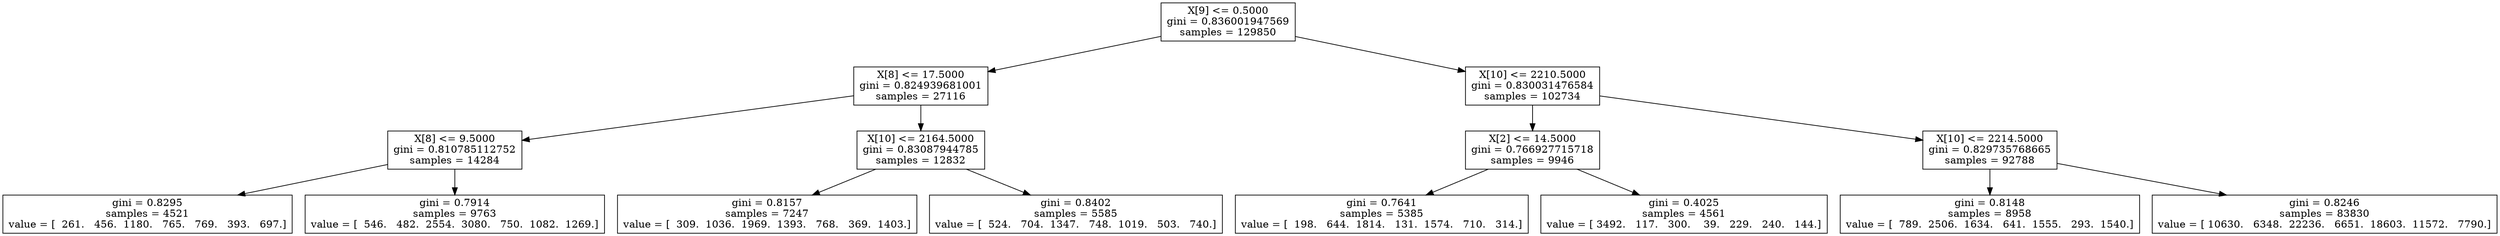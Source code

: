 digraph Tree {
0 [label="X[9] <= 0.5000\ngini = 0.836001947569\nsamples = 129850", shape="box"] ;
1 [label="X[8] <= 17.5000\ngini = 0.824939681001\nsamples = 27116", shape="box"] ;
0 -> 1 ;
2 [label="X[8] <= 9.5000\ngini = 0.810785112752\nsamples = 14284", shape="box"] ;
1 -> 2 ;
3 [label="gini = 0.8295\nsamples = 4521\nvalue = [  261.   456.  1180.   765.   769.   393.   697.]", shape="box"] ;
2 -> 3 ;
4 [label="gini = 0.7914\nsamples = 9763\nvalue = [  546.   482.  2554.  3080.   750.  1082.  1269.]", shape="box"] ;
2 -> 4 ;
5 [label="X[10] <= 2164.5000\ngini = 0.83087944785\nsamples = 12832", shape="box"] ;
1 -> 5 ;
6 [label="gini = 0.8157\nsamples = 7247\nvalue = [  309.  1036.  1969.  1393.   768.   369.  1403.]", shape="box"] ;
5 -> 6 ;
7 [label="gini = 0.8402\nsamples = 5585\nvalue = [  524.   704.  1347.   748.  1019.   503.   740.]", shape="box"] ;
5 -> 7 ;
8 [label="X[10] <= 2210.5000\ngini = 0.830031476584\nsamples = 102734", shape="box"] ;
0 -> 8 ;
9 [label="X[2] <= 14.5000\ngini = 0.766927715718\nsamples = 9946", shape="box"] ;
8 -> 9 ;
10 [label="gini = 0.7641\nsamples = 5385\nvalue = [  198.   644.  1814.   131.  1574.   710.   314.]", shape="box"] ;
9 -> 10 ;
11 [label="gini = 0.4025\nsamples = 4561\nvalue = [ 3492.   117.   300.    39.   229.   240.   144.]", shape="box"] ;
9 -> 11 ;
12 [label="X[10] <= 2214.5000\ngini = 0.829735768665\nsamples = 92788", shape="box"] ;
8 -> 12 ;
13 [label="gini = 0.8148\nsamples = 8958\nvalue = [  789.  2506.  1634.   641.  1555.   293.  1540.]", shape="box"] ;
12 -> 13 ;
14 [label="gini = 0.8246\nsamples = 83830\nvalue = [ 10630.   6348.  22236.   6651.  18603.  11572.   7790.]", shape="box"] ;
12 -> 14 ;
}